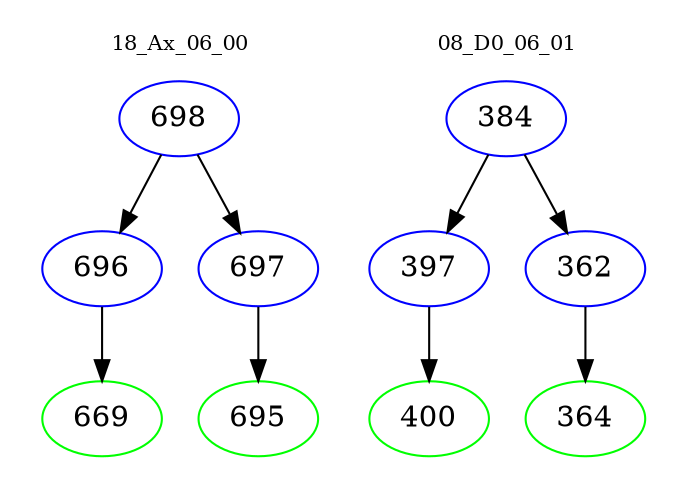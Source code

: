 digraph{
subgraph cluster_0 {
color = white
label = "18_Ax_06_00";
fontsize=10;
T0_698 [label="698", color="blue"]
T0_698 -> T0_696 [color="black"]
T0_696 [label="696", color="blue"]
T0_696 -> T0_669 [color="black"]
T0_669 [label="669", color="green"]
T0_698 -> T0_697 [color="black"]
T0_697 [label="697", color="blue"]
T0_697 -> T0_695 [color="black"]
T0_695 [label="695", color="green"]
}
subgraph cluster_1 {
color = white
label = "08_D0_06_01";
fontsize=10;
T1_384 [label="384", color="blue"]
T1_384 -> T1_397 [color="black"]
T1_397 [label="397", color="blue"]
T1_397 -> T1_400 [color="black"]
T1_400 [label="400", color="green"]
T1_384 -> T1_362 [color="black"]
T1_362 [label="362", color="blue"]
T1_362 -> T1_364 [color="black"]
T1_364 [label="364", color="green"]
}
}
